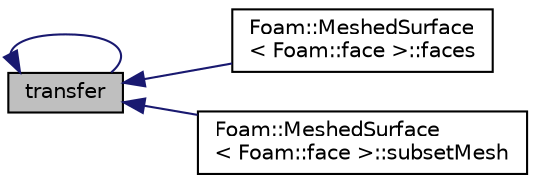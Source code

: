 digraph "transfer"
{
  bgcolor="transparent";
  edge [fontname="Helvetica",fontsize="10",labelfontname="Helvetica",labelfontsize="10"];
  node [fontname="Helvetica",fontsize="10",shape=record];
  rankdir="LR";
  Node282 [label="transfer",height=0.2,width=0.4,color="black", fillcolor="grey75", style="filled", fontcolor="black"];
  Node282 -> Node283 [dir="back",color="midnightblue",fontsize="10",style="solid",fontname="Helvetica"];
  Node283 [label="Foam::MeshedSurface\l\< Foam::face \>::faces",height=0.2,width=0.4,color="black",URL="$a30833.html#a16c6d36f7c961d037a44e5c235d9aa15",tooltip="Return const access to the faces. "];
  Node282 -> Node284 [dir="back",color="midnightblue",fontsize="10",style="solid",fontname="Helvetica"];
  Node284 [label="Foam::MeshedSurface\l\< Foam::face \>::subsetMesh",height=0.2,width=0.4,color="black",URL="$a30833.html#a629b040b2aa489e1b9e902730339f67e",tooltip="Return new surface. "];
  Node282 -> Node282 [dir="back",color="midnightblue",fontsize="10",style="solid",fontname="Helvetica"];
}
